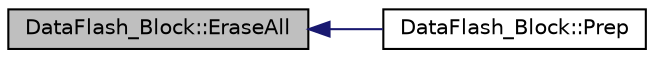 digraph "DataFlash_Block::EraseAll"
{
 // INTERACTIVE_SVG=YES
  edge [fontname="Helvetica",fontsize="10",labelfontname="Helvetica",labelfontsize="10"];
  node [fontname="Helvetica",fontsize="10",shape=record];
  rankdir="LR";
  Node1 [label="DataFlash_Block::EraseAll",height=0.2,width=0.4,color="black", fillcolor="grey75", style="filled", fontcolor="black"];
  Node1 -> Node2 [dir="back",color="midnightblue",fontsize="10",style="solid",fontname="Helvetica"];
  Node2 [label="DataFlash_Block::Prep",height=0.2,width=0.4,color="black", fillcolor="white", style="filled",URL="$classDataFlash__Block.html#aed1cc96520ac81c33c8bdd882a506490"];
}
